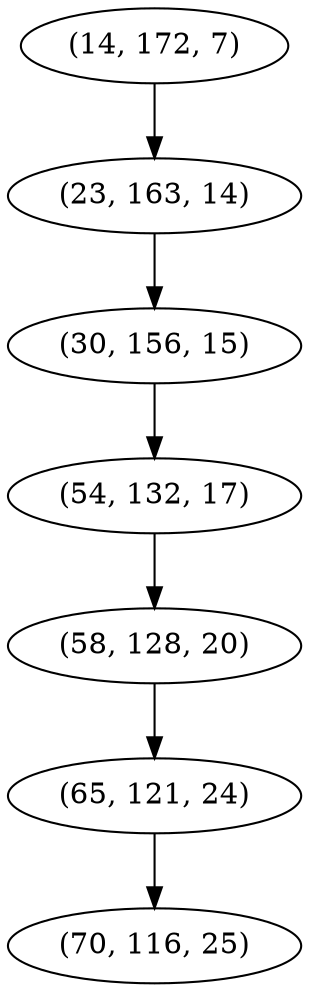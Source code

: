 digraph tree {
    "(14, 172, 7)";
    "(23, 163, 14)";
    "(30, 156, 15)";
    "(54, 132, 17)";
    "(58, 128, 20)";
    "(65, 121, 24)";
    "(70, 116, 25)";
    "(14, 172, 7)" -> "(23, 163, 14)";
    "(23, 163, 14)" -> "(30, 156, 15)";
    "(30, 156, 15)" -> "(54, 132, 17)";
    "(54, 132, 17)" -> "(58, 128, 20)";
    "(58, 128, 20)" -> "(65, 121, 24)";
    "(65, 121, 24)" -> "(70, 116, 25)";
}
